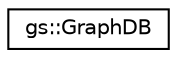 digraph "Graphical Class Hierarchy"
{
 // LATEX_PDF_SIZE
  edge [fontname="Helvetica",fontsize="10",labelfontname="Helvetica",labelfontsize="10"];
  node [fontname="Helvetica",fontsize="10",shape=record];
  rankdir="LR";
  Node0 [label="gs::GraphDB",height=0.2,width=0.4,color="black", fillcolor="white", style="filled",URL="$classgs_1_1GraphDB.html",tooltip=" "];
}

